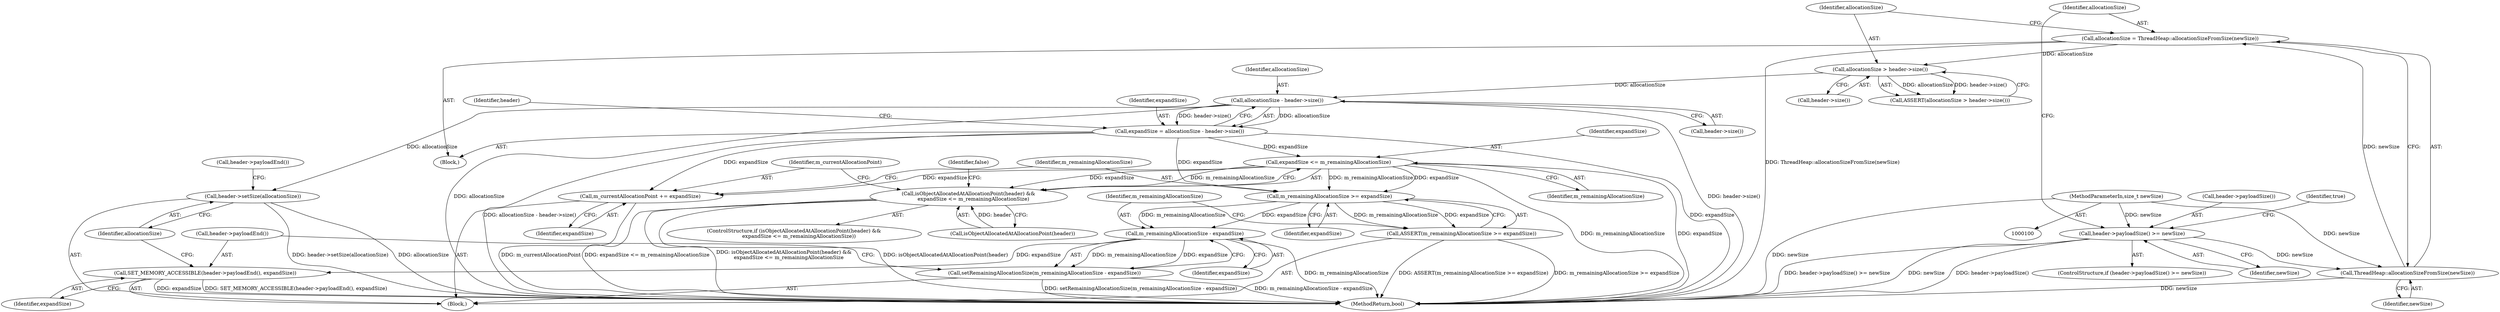 digraph "0_Chrome_0749ec24fae74ec32d0567eef0e5ec43c84dbcb9_5@API" {
"1000123" [label="(Call,allocationSize - header->size())"];
"1000117" [label="(Call,allocationSize > header->size())"];
"1000112" [label="(Call,allocationSize = ThreadHeap::allocationSizeFromSize(newSize))"];
"1000114" [label="(Call,ThreadHeap::allocationSizeFromSize(newSize))"];
"1000106" [label="(Call,header->payloadSize() >= newSize)"];
"1000102" [label="(MethodParameterIn,size_t newSize)"];
"1000121" [label="(Call,expandSize = allocationSize - header->size())"];
"1000130" [label="(Call,expandSize <= m_remainingAllocationSize)"];
"1000127" [label="(Call,isObjectAllocatedAtAllocationPoint(header) &&\n      expandSize <= m_remainingAllocationSize)"];
"1000134" [label="(Call,m_currentAllocationPoint += expandSize)"];
"1000138" [label="(Call,m_remainingAllocationSize >= expandSize)"];
"1000137" [label="(Call,ASSERT(m_remainingAllocationSize >= expandSize))"];
"1000142" [label="(Call,m_remainingAllocationSize - expandSize)"];
"1000141" [label="(Call,setRemainingAllocationSize(m_remainingAllocationSize - expandSize))"];
"1000145" [label="(Call,SET_MEMORY_ACCESSIBLE(header->payloadEnd(), expandSize))"];
"1000148" [label="(Call,header->setSize(allocationSize))"];
"1000141" [label="(Call,setRemainingAllocationSize(m_remainingAllocationSize - expandSize))"];
"1000117" [label="(Call,allocationSize > header->size())"];
"1000119" [label="(Call,header->size())"];
"1000138" [label="(Call,m_remainingAllocationSize >= expandSize)"];
"1000105" [label="(ControlStructure,if (header->payloadSize() >= newSize))"];
"1000140" [label="(Identifier,expandSize)"];
"1000142" [label="(Call,m_remainingAllocationSize - expandSize)"];
"1000110" [label="(Identifier,true)"];
"1000153" [label="(Call,header->payloadEnd())"];
"1000103" [label="(Block,)"];
"1000108" [label="(Identifier,newSize)"];
"1000115" [label="(Identifier,newSize)"];
"1000123" [label="(Call,allocationSize - header->size())"];
"1000118" [label="(Identifier,allocationSize)"];
"1000136" [label="(Identifier,expandSize)"];
"1000129" [label="(Identifier,header)"];
"1000135" [label="(Identifier,m_currentAllocationPoint)"];
"1000113" [label="(Identifier,allocationSize)"];
"1000147" [label="(Identifier,expandSize)"];
"1000106" [label="(Call,header->payloadSize() >= newSize)"];
"1000112" [label="(Call,allocationSize = ThreadHeap::allocationSizeFromSize(newSize))"];
"1000131" [label="(Identifier,expandSize)"];
"1000133" [label="(Block,)"];
"1000107" [label="(Call,header->payloadSize())"];
"1000134" [label="(Call,m_currentAllocationPoint += expandSize)"];
"1000145" [label="(Call,SET_MEMORY_ACCESSIBLE(header->payloadEnd(), expandSize))"];
"1000149" [label="(Identifier,allocationSize)"];
"1000122" [label="(Identifier,expandSize)"];
"1000128" [label="(Call,isObjectAllocatedAtAllocationPoint(header))"];
"1000126" [label="(ControlStructure,if (isObjectAllocatedAtAllocationPoint(header) &&\n      expandSize <= m_remainingAllocationSize))"];
"1000102" [label="(MethodParameterIn,size_t newSize)"];
"1000125" [label="(Call,header->size())"];
"1000132" [label="(Identifier,m_remainingAllocationSize)"];
"1000116" [label="(Call,ASSERT(allocationSize > header->size()))"];
"1000158" [label="(Identifier,false)"];
"1000139" [label="(Identifier,m_remainingAllocationSize)"];
"1000137" [label="(Call,ASSERT(m_remainingAllocationSize >= expandSize))"];
"1000127" [label="(Call,isObjectAllocatedAtAllocationPoint(header) &&\n      expandSize <= m_remainingAllocationSize)"];
"1000148" [label="(Call,header->setSize(allocationSize))"];
"1000114" [label="(Call,ThreadHeap::allocationSizeFromSize(newSize))"];
"1000146" [label="(Call,header->payloadEnd())"];
"1000130" [label="(Call,expandSize <= m_remainingAllocationSize)"];
"1000159" [label="(MethodReturn,bool)"];
"1000143" [label="(Identifier,m_remainingAllocationSize)"];
"1000121" [label="(Call,expandSize = allocationSize - header->size())"];
"1000124" [label="(Identifier,allocationSize)"];
"1000144" [label="(Identifier,expandSize)"];
"1000123" -> "1000121"  [label="AST: "];
"1000123" -> "1000125"  [label="CFG: "];
"1000124" -> "1000123"  [label="AST: "];
"1000125" -> "1000123"  [label="AST: "];
"1000121" -> "1000123"  [label="CFG: "];
"1000123" -> "1000159"  [label="DDG: header->size()"];
"1000123" -> "1000159"  [label="DDG: allocationSize"];
"1000123" -> "1000121"  [label="DDG: allocationSize"];
"1000123" -> "1000121"  [label="DDG: header->size()"];
"1000117" -> "1000123"  [label="DDG: allocationSize"];
"1000123" -> "1000148"  [label="DDG: allocationSize"];
"1000117" -> "1000116"  [label="AST: "];
"1000117" -> "1000119"  [label="CFG: "];
"1000118" -> "1000117"  [label="AST: "];
"1000119" -> "1000117"  [label="AST: "];
"1000116" -> "1000117"  [label="CFG: "];
"1000117" -> "1000116"  [label="DDG: allocationSize"];
"1000117" -> "1000116"  [label="DDG: header->size()"];
"1000112" -> "1000117"  [label="DDG: allocationSize"];
"1000112" -> "1000103"  [label="AST: "];
"1000112" -> "1000114"  [label="CFG: "];
"1000113" -> "1000112"  [label="AST: "];
"1000114" -> "1000112"  [label="AST: "];
"1000118" -> "1000112"  [label="CFG: "];
"1000112" -> "1000159"  [label="DDG: ThreadHeap::allocationSizeFromSize(newSize)"];
"1000114" -> "1000112"  [label="DDG: newSize"];
"1000114" -> "1000115"  [label="CFG: "];
"1000115" -> "1000114"  [label="AST: "];
"1000114" -> "1000159"  [label="DDG: newSize"];
"1000106" -> "1000114"  [label="DDG: newSize"];
"1000102" -> "1000114"  [label="DDG: newSize"];
"1000106" -> "1000105"  [label="AST: "];
"1000106" -> "1000108"  [label="CFG: "];
"1000107" -> "1000106"  [label="AST: "];
"1000108" -> "1000106"  [label="AST: "];
"1000110" -> "1000106"  [label="CFG: "];
"1000113" -> "1000106"  [label="CFG: "];
"1000106" -> "1000159"  [label="DDG: newSize"];
"1000106" -> "1000159"  [label="DDG: header->payloadSize()"];
"1000106" -> "1000159"  [label="DDG: header->payloadSize() >= newSize"];
"1000102" -> "1000106"  [label="DDG: newSize"];
"1000102" -> "1000100"  [label="AST: "];
"1000102" -> "1000159"  [label="DDG: newSize"];
"1000121" -> "1000103"  [label="AST: "];
"1000122" -> "1000121"  [label="AST: "];
"1000129" -> "1000121"  [label="CFG: "];
"1000121" -> "1000159"  [label="DDG: allocationSize - header->size()"];
"1000121" -> "1000159"  [label="DDG: expandSize"];
"1000121" -> "1000130"  [label="DDG: expandSize"];
"1000121" -> "1000134"  [label="DDG: expandSize"];
"1000121" -> "1000138"  [label="DDG: expandSize"];
"1000130" -> "1000127"  [label="AST: "];
"1000130" -> "1000132"  [label="CFG: "];
"1000131" -> "1000130"  [label="AST: "];
"1000132" -> "1000130"  [label="AST: "];
"1000127" -> "1000130"  [label="CFG: "];
"1000130" -> "1000159"  [label="DDG: m_remainingAllocationSize"];
"1000130" -> "1000159"  [label="DDG: expandSize"];
"1000130" -> "1000127"  [label="DDG: expandSize"];
"1000130" -> "1000127"  [label="DDG: m_remainingAllocationSize"];
"1000130" -> "1000134"  [label="DDG: expandSize"];
"1000130" -> "1000138"  [label="DDG: m_remainingAllocationSize"];
"1000130" -> "1000138"  [label="DDG: expandSize"];
"1000127" -> "1000126"  [label="AST: "];
"1000127" -> "1000128"  [label="CFG: "];
"1000128" -> "1000127"  [label="AST: "];
"1000135" -> "1000127"  [label="CFG: "];
"1000158" -> "1000127"  [label="CFG: "];
"1000127" -> "1000159"  [label="DDG: expandSize <= m_remainingAllocationSize"];
"1000127" -> "1000159"  [label="DDG: isObjectAllocatedAtAllocationPoint(header) &&\n      expandSize <= m_remainingAllocationSize"];
"1000127" -> "1000159"  [label="DDG: isObjectAllocatedAtAllocationPoint(header)"];
"1000128" -> "1000127"  [label="DDG: header"];
"1000134" -> "1000133"  [label="AST: "];
"1000134" -> "1000136"  [label="CFG: "];
"1000135" -> "1000134"  [label="AST: "];
"1000136" -> "1000134"  [label="AST: "];
"1000139" -> "1000134"  [label="CFG: "];
"1000134" -> "1000159"  [label="DDG: m_currentAllocationPoint"];
"1000138" -> "1000137"  [label="AST: "];
"1000138" -> "1000140"  [label="CFG: "];
"1000139" -> "1000138"  [label="AST: "];
"1000140" -> "1000138"  [label="AST: "];
"1000137" -> "1000138"  [label="CFG: "];
"1000138" -> "1000137"  [label="DDG: m_remainingAllocationSize"];
"1000138" -> "1000137"  [label="DDG: expandSize"];
"1000138" -> "1000142"  [label="DDG: m_remainingAllocationSize"];
"1000138" -> "1000142"  [label="DDG: expandSize"];
"1000137" -> "1000133"  [label="AST: "];
"1000143" -> "1000137"  [label="CFG: "];
"1000137" -> "1000159"  [label="DDG: m_remainingAllocationSize >= expandSize"];
"1000137" -> "1000159"  [label="DDG: ASSERT(m_remainingAllocationSize >= expandSize)"];
"1000142" -> "1000141"  [label="AST: "];
"1000142" -> "1000144"  [label="CFG: "];
"1000143" -> "1000142"  [label="AST: "];
"1000144" -> "1000142"  [label="AST: "];
"1000141" -> "1000142"  [label="CFG: "];
"1000142" -> "1000159"  [label="DDG: m_remainingAllocationSize"];
"1000142" -> "1000141"  [label="DDG: m_remainingAllocationSize"];
"1000142" -> "1000141"  [label="DDG: expandSize"];
"1000142" -> "1000145"  [label="DDG: expandSize"];
"1000141" -> "1000133"  [label="AST: "];
"1000146" -> "1000141"  [label="CFG: "];
"1000141" -> "1000159"  [label="DDG: m_remainingAllocationSize - expandSize"];
"1000141" -> "1000159"  [label="DDG: setRemainingAllocationSize(m_remainingAllocationSize - expandSize)"];
"1000145" -> "1000133"  [label="AST: "];
"1000145" -> "1000147"  [label="CFG: "];
"1000146" -> "1000145"  [label="AST: "];
"1000147" -> "1000145"  [label="AST: "];
"1000149" -> "1000145"  [label="CFG: "];
"1000145" -> "1000159"  [label="DDG: SET_MEMORY_ACCESSIBLE(header->payloadEnd(), expandSize)"];
"1000145" -> "1000159"  [label="DDG: expandSize"];
"1000148" -> "1000133"  [label="AST: "];
"1000148" -> "1000149"  [label="CFG: "];
"1000149" -> "1000148"  [label="AST: "];
"1000153" -> "1000148"  [label="CFG: "];
"1000148" -> "1000159"  [label="DDG: allocationSize"];
"1000148" -> "1000159"  [label="DDG: header->setSize(allocationSize)"];
}
